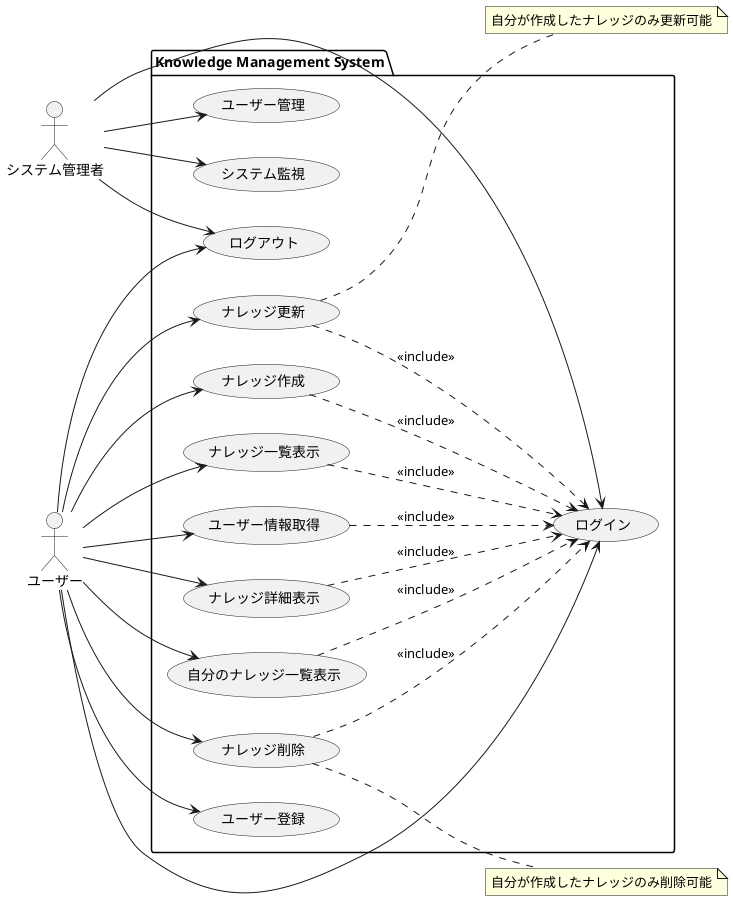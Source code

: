 @startuml knowledge_usecase
left to right direction

actor "ユーザー" as user
actor "システム管理者" as admin

package "Knowledge Management System" {
  usecase "ユーザー登録" as UC001
  usecase "ログイン" as UC002
  usecase "ログアウト" as UC003
  usecase "ナレッジ作成" as UC004
  usecase "ナレッジ一覧表示" as UC005
  usecase "ナレッジ詳細表示" as UC006
  usecase "ナレッジ更新" as UC007
  usecase "ナレッジ削除" as UC008
  usecase "自分のナレッジ一覧表示" as UC009
  usecase "ユーザー情報取得" as UC010
  usecase "ユーザー管理" as UC011
  usecase "システム監視" as UC012
}

' ユーザーの関連
user --> UC001
user --> UC002
user --> UC003
user --> UC004
user --> UC005
user --> UC006
user --> UC007
user --> UC008
user --> UC009
user --> UC010

' 管理者の関連
admin --> UC011
admin --> UC012
admin --> UC002
admin --> UC003

' 拡張関係
UC004 ..> UC002 : <<include>>
UC005 ..> UC002 : <<include>>
UC006 ..> UC002 : <<include>>
UC007 ..> UC002 : <<include>>
UC008 ..> UC002 : <<include>>
UC009 ..> UC002 : <<include>>
UC010 ..> UC002 : <<include>>

' 制約関係
note right of UC007 : 自分が作成したナレッジのみ更新可能
note right of UC008 : 自分が作成したナレッジのみ削除可能

@enduml